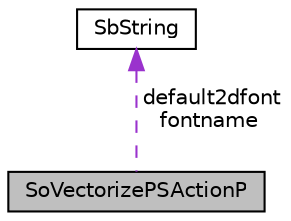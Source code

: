 digraph "SoVectorizePSActionP"
{
 // LATEX_PDF_SIZE
  edge [fontname="Helvetica",fontsize="10",labelfontname="Helvetica",labelfontsize="10"];
  node [fontname="Helvetica",fontsize="10",shape=record];
  Node1 [label="SoVectorizePSActionP",height=0.2,width=0.4,color="black", fillcolor="grey75", style="filled", fontcolor="black",tooltip=" "];
  Node2 -> Node1 [dir="back",color="darkorchid3",fontsize="10",style="dashed",label=" default2dfont\nfontname" ,fontname="Helvetica"];
  Node2 [label="SbString",height=0.2,width=0.4,color="black", fillcolor="white", style="filled",URL="$classSbString.html",tooltip="The SbString class is a string class with convenience functions for string operations."];
}
